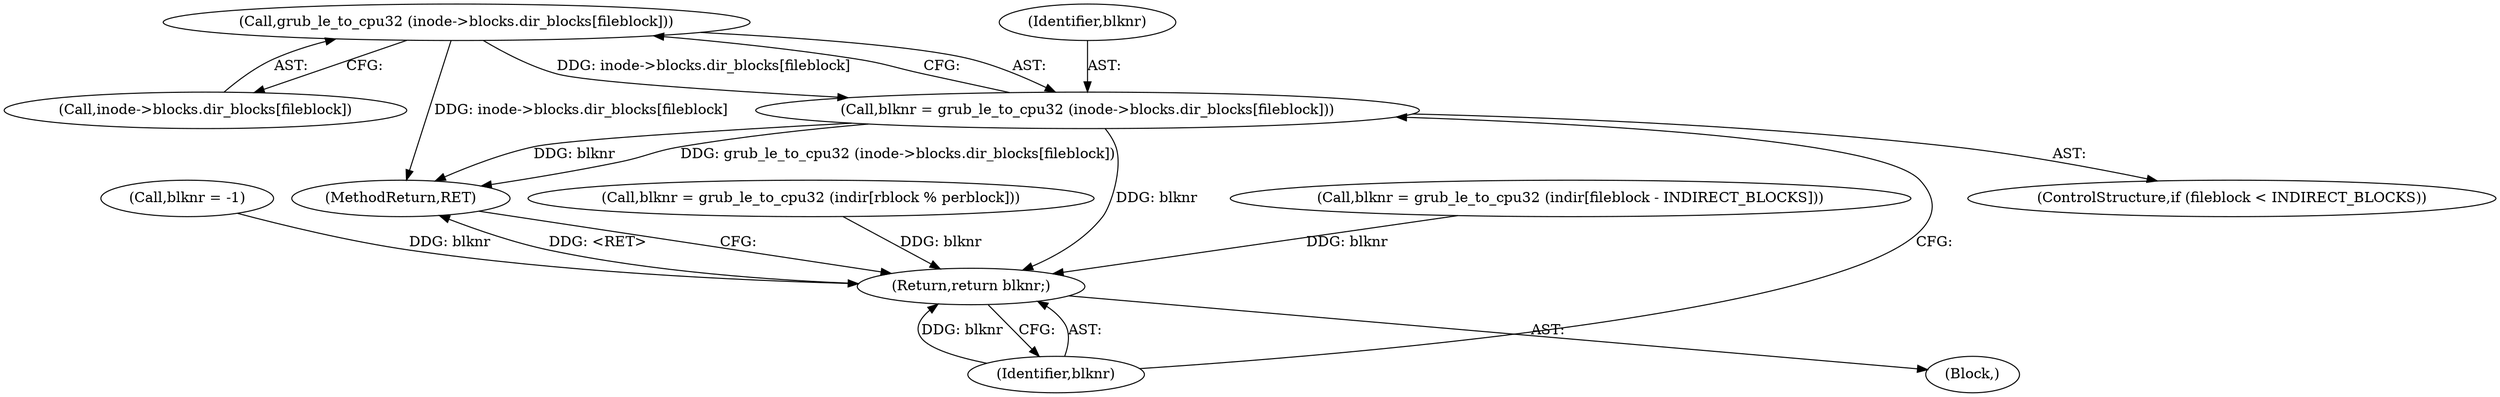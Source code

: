 digraph "0_radare2_796dd28aaa6b9fa76d99c42c4d5ff8b257cc2191_1@array" {
"1000267" [label="(Call,grub_le_to_cpu32 (inode->blocks.dir_blocks[fileblock]))"];
"1000265" [label="(Call,blknr = grub_le_to_cpu32 (inode->blocks.dir_blocks[fileblock]))"];
"1000426" [label="(Return,return blknr;)"];
"1000268" [label="(Call,inode->blocks.dir_blocks[fileblock])"];
"1000266" [label="(Identifier,blknr)"];
"1000261" [label="(ControlStructure,if (fileblock < INDIRECT_BLOCKS))"];
"1000107" [label="(Block,)"];
"1000265" [label="(Call,blknr = grub_le_to_cpu32 (inode->blocks.dir_blocks[fileblock]))"];
"1000427" [label="(Identifier,blknr)"];
"1000315" [label="(Call,blknr = grub_le_to_cpu32 (indir[fileblock - INDIRECT_BLOCKS]))"];
"1000122" [label="(Call,blknr = -1)"];
"1000267" [label="(Call,grub_le_to_cpu32 (inode->blocks.dir_blocks[fileblock]))"];
"1000411" [label="(Call,blknr = grub_le_to_cpu32 (indir[rblock % perblock]))"];
"1000428" [label="(MethodReturn,RET)"];
"1000426" [label="(Return,return blknr;)"];
"1000267" -> "1000265"  [label="AST: "];
"1000267" -> "1000268"  [label="CFG: "];
"1000268" -> "1000267"  [label="AST: "];
"1000265" -> "1000267"  [label="CFG: "];
"1000267" -> "1000428"  [label="DDG: inode->blocks.dir_blocks[fileblock]"];
"1000267" -> "1000265"  [label="DDG: inode->blocks.dir_blocks[fileblock]"];
"1000265" -> "1000261"  [label="AST: "];
"1000266" -> "1000265"  [label="AST: "];
"1000427" -> "1000265"  [label="CFG: "];
"1000265" -> "1000428"  [label="DDG: grub_le_to_cpu32 (inode->blocks.dir_blocks[fileblock])"];
"1000265" -> "1000428"  [label="DDG: blknr"];
"1000265" -> "1000426"  [label="DDG: blknr"];
"1000426" -> "1000107"  [label="AST: "];
"1000426" -> "1000427"  [label="CFG: "];
"1000427" -> "1000426"  [label="AST: "];
"1000428" -> "1000426"  [label="CFG: "];
"1000426" -> "1000428"  [label="DDG: <RET>"];
"1000427" -> "1000426"  [label="DDG: blknr"];
"1000411" -> "1000426"  [label="DDG: blknr"];
"1000315" -> "1000426"  [label="DDG: blknr"];
"1000122" -> "1000426"  [label="DDG: blknr"];
}
